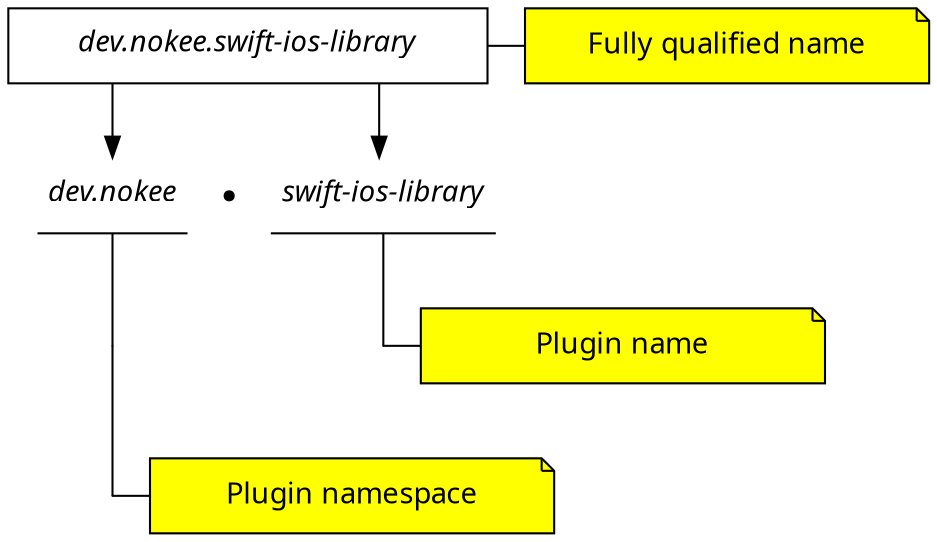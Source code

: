 digraph pluginConcept {
// 	graph [ dpi = 100, fontname="Sans"];
    graph[splines=ortho]
	node [fontname = "Sans"];
	edge [fontname = "Sans"];
	node [shape=rectangle, fixedsize=true, width=2.7, height=0.5];

	pluginId[label=<<i>dev.nokee.swift-ios-library</i>> width=3.2]
	pluginId -> fullyQualifiedNameLabel[arrowhead=none]
	{rank=same pluginId fullyQualifiedNameLabel}
	fullyQualifiedNameLabel[style=filled shape=note label="Fully qualified name" fillcolor=yellow]

	groupId[shape=underline label=<<i>dev.nokee</i>> width=1]
    dot[shape=point width=0.06]
    pluginName[shape=underline label=<<i>swift-ios-library</i>> width=1.5]
    groupId -> dot -> pluginName[style=invis]
    {rank=same groupId dot pluginName}

    pluginId -> {groupId pluginName}

    {01 [width=0 shape=point];}
    pluginName -> 01 -> nameLabel[arrowhead=none]
    {rank=same 01 nameLabel}
    nameLabel[style=filled shape=note label="Plugin name" fillcolor=yellow]

    {10, 20 [width=0 shape=point];}
    groupId -> 10 -> 20 -> namespaceLabel[arrowhead=none]
    {rank=same 20 namespaceLabel}
    namespaceLabel[style=filled shape=note label="Plugin namespace" fillcolor=yellow]
}
